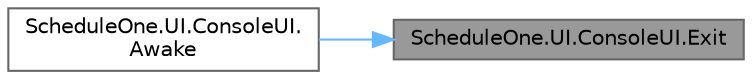digraph "ScheduleOne.UI.ConsoleUI.Exit"
{
 // LATEX_PDF_SIZE
  bgcolor="transparent";
  edge [fontname=Helvetica,fontsize=10,labelfontname=Helvetica,labelfontsize=10];
  node [fontname=Helvetica,fontsize=10,shape=box,height=0.2,width=0.4];
  rankdir="RL";
  Node1 [id="Node000001",label="ScheduleOne.UI.ConsoleUI.Exit",height=0.2,width=0.4,color="gray40", fillcolor="grey60", style="filled", fontcolor="black",tooltip=" "];
  Node1 -> Node2 [id="edge1_Node000001_Node000002",dir="back",color="steelblue1",style="solid",tooltip=" "];
  Node2 [id="Node000002",label="ScheduleOne.UI.ConsoleUI.\lAwake",height=0.2,width=0.4,color="grey40", fillcolor="white", style="filled",URL="$class_schedule_one_1_1_u_i_1_1_console_u_i.html#a035d8f198f232c97ed30462099ef53b4",tooltip=" "];
}
